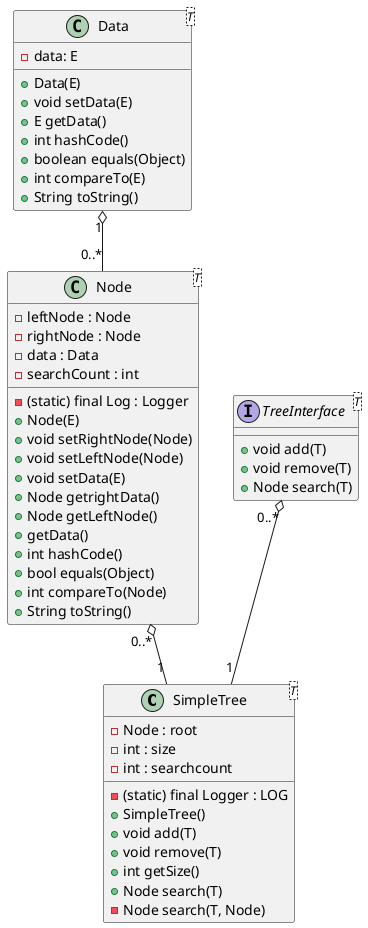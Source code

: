 /*
https://plantuml.com/de/class-diagram

@startuml
class SimpleTree<T> {
- (static) final Logger : LOG
- Node : root
- int : size
- int : searchcount
+ SimpleTree()
+ void add(T)
+ void remove(T)
+ int getSize()
+ Node search(T)
- Node search(T, Node)
}

class Node<T> {
- (static) final Log : Logger
- leftNode : Node
- rightNode : Node
- data : Data
- searchCount : int
+ Node(E)
+ void setRightNode(Node)
+ void setLeftNode(Node)
+ void setData(E)
+ Node getrightData()
+ Node getLeftNode()
+ getData()
+ int hashCode()
+ bool equals(Object)
+ int compareTo(Node)
+ String toString()
}

class Data<T> {
- data: E
+ Data(E)
+ void setData(E)
+ E getData()
+ int hashCode()
+ boolean equals(Object)
+ int compareTo(E)
+ String toString()
}

interface TreeInterface<T> {
+ void add(T)
+ void remove(T)
+ Node search(T)
}

TreeInterface "0..*" o-- "1" SimpleTree
Data "1" o-- "0..*" Node
Node "0..*" o-- "1" SimpleTree
@enduml